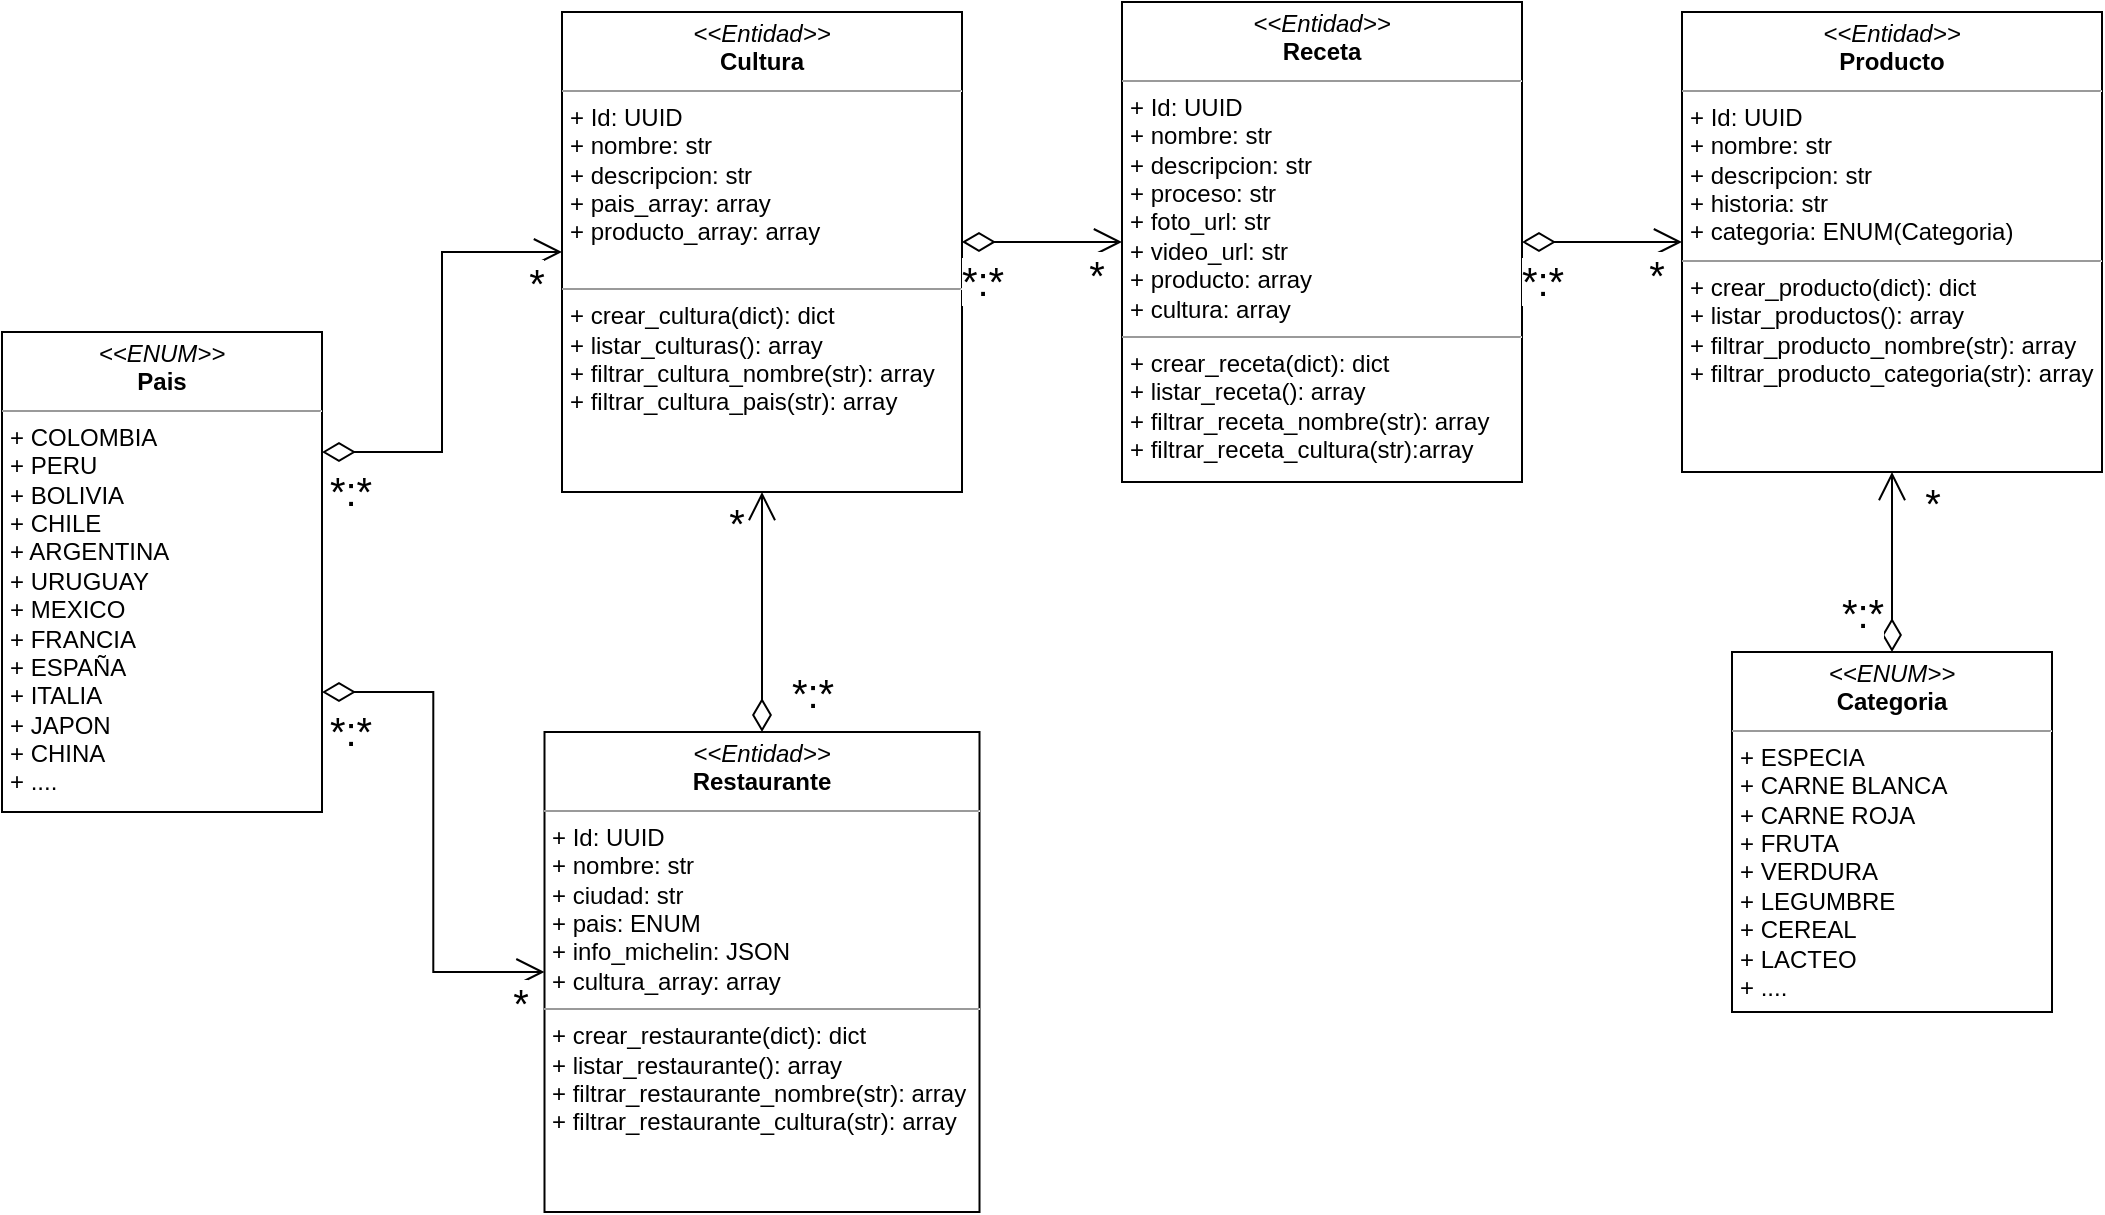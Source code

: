 <mxfile version="26.2.3">
  <diagram name="Page-1" id="c4acf3e9-155e-7222-9cf6-157b1a14988f">
    <mxGraphModel dx="1136" dy="818" grid="1" gridSize="10" guides="1" tooltips="1" connect="1" arrows="1" fold="1" page="1" pageScale="1" pageWidth="1100" pageHeight="850" background="none" math="0" shadow="0">
      <root>
        <mxCell id="0" />
        <mxCell id="1" parent="0" />
        <mxCell id="avFDjifCvqGZqrE_Zj8K-1" value="&lt;p style=&quot;margin:0px;margin-top:4px;text-align:center;&quot;&gt;&lt;i&gt;&amp;lt;&amp;lt;Entidad&amp;gt;&amp;gt;&lt;/i&gt;&lt;br&gt;&lt;b&gt;Cultura&lt;/b&gt;&lt;/p&gt;&lt;hr size=&quot;1&quot;&gt;&lt;p style=&quot;margin:0px;margin-left:4px;&quot;&gt;+ Id: UUID&lt;br&gt;+ nombre: str&lt;/p&gt;&lt;p style=&quot;margin:0px;margin-left:4px;&quot;&gt;+ descripcion: str&lt;/p&gt;&lt;p style=&quot;margin:0px;margin-left:4px;&quot;&gt;+ pais_array: array&lt;/p&gt;&lt;p style=&quot;margin:0px;margin-left:4px;&quot;&gt;+ producto_array: array&lt;/p&gt;&lt;div&gt;&lt;br&gt;&lt;/div&gt;&lt;hr size=&quot;1&quot;&gt;&lt;p style=&quot;margin:0px;margin-left:4px;&quot;&gt;+ crear_cultura(dict): dict&lt;/p&gt;&lt;p style=&quot;margin:0px;margin-left:4px;&quot;&gt;+ listar_culturas(): array&lt;br&gt;+ filtrar_cultura_nombre(str): array&lt;/p&gt;&lt;p style=&quot;margin:0px;margin-left:4px;&quot;&gt;+ filtrar_cultura_pais(str): array&lt;/p&gt;&lt;p style=&quot;margin:0px;margin-left:4px;&quot;&gt;&lt;br&gt;&lt;/p&gt;" style="verticalAlign=top;align=left;overflow=fill;fontSize=12;fontFamily=Helvetica;html=1;rounded=0;shadow=0;comic=0;labelBackgroundColor=none;strokeWidth=1" vertex="1" parent="1">
          <mxGeometry x="300" y="80" width="200" height="240" as="geometry" />
        </mxCell>
        <mxCell id="avFDjifCvqGZqrE_Zj8K-2" value="&lt;p style=&quot;margin:0px;margin-top:4px;text-align:center;&quot;&gt;&lt;i&gt;&amp;lt;&amp;lt;ENUM&amp;gt;&amp;gt;&lt;/i&gt;&lt;br&gt;&lt;b&gt;Categoria&lt;/b&gt;&lt;/p&gt;&lt;hr size=&quot;1&quot;&gt;&lt;p style=&quot;margin:0px;margin-left:4px;&quot;&gt;+ ESPECIA&lt;br&gt;&lt;/p&gt;&lt;p style=&quot;margin:0px;margin-left:4px;&quot;&gt;+ CARNE BLANCA&lt;/p&gt;&lt;p style=&quot;margin:0px;margin-left:4px;&quot;&gt;+ CARNE ROJA&lt;/p&gt;&lt;p style=&quot;margin:0px;margin-left:4px;&quot;&gt;+ FRUTA&lt;/p&gt;&lt;p style=&quot;margin:0px;margin-left:4px;&quot;&gt;+ VERDURA&lt;/p&gt;&lt;p style=&quot;margin:0px;margin-left:4px;&quot;&gt;+ LEGUMBRE&lt;/p&gt;&lt;p style=&quot;margin:0px;margin-left:4px;&quot;&gt;+ CEREAL&lt;/p&gt;&lt;p style=&quot;margin:0px;margin-left:4px;&quot;&gt;+ LACTEO&lt;/p&gt;&lt;p style=&quot;margin:0px;margin-left:4px;&quot;&gt;+ ....&lt;/p&gt;" style="verticalAlign=top;align=left;overflow=fill;fontSize=12;fontFamily=Helvetica;html=1;rounded=0;shadow=0;comic=0;labelBackgroundColor=none;strokeWidth=1" vertex="1" parent="1">
          <mxGeometry x="885" y="400" width="160" height="180" as="geometry" />
        </mxCell>
        <mxCell id="avFDjifCvqGZqrE_Zj8K-3" value="&lt;p style=&quot;margin:0px;margin-top:4px;text-align:center;&quot;&gt;&lt;i&gt;&amp;lt;&amp;lt;Entidad&amp;gt;&amp;gt;&lt;/i&gt;&lt;br&gt;&lt;b&gt;Producto&lt;/b&gt;&lt;/p&gt;&lt;hr size=&quot;1&quot;&gt;&lt;p style=&quot;margin:0px;margin-left:4px;&quot;&gt;+ Id: UUID&lt;br&gt;+ nombre: str&lt;/p&gt;&lt;p style=&quot;margin:0px;margin-left:4px;&quot;&gt;+ descripcion: str&lt;/p&gt;&lt;p style=&quot;margin:0px;margin-left:4px;&quot;&gt;+ historia: str&lt;/p&gt;&lt;p style=&quot;margin:0px;margin-left:4px;&quot;&gt;+ categoria: ENUM(Categoria)&lt;/p&gt;&lt;hr size=&quot;1&quot;&gt;&lt;p style=&quot;margin:0px;margin-left:4px;&quot;&gt;+ crear_producto(dict): dict&lt;br&gt;+ listar_productos(): array&lt;/p&gt;&lt;p style=&quot;margin:0px;margin-left:4px;&quot;&gt;+ filtrar_producto_nombre(str): array&lt;/p&gt;&lt;p style=&quot;margin:0px;margin-left:4px;&quot;&gt;+ filtrar_producto_categoria(str): array&lt;/p&gt;" style="verticalAlign=top;align=left;overflow=fill;fontSize=12;fontFamily=Helvetica;html=1;rounded=0;shadow=0;comic=0;labelBackgroundColor=none;strokeWidth=1" vertex="1" parent="1">
          <mxGeometry x="860" y="80" width="210" height="230" as="geometry" />
        </mxCell>
        <mxCell id="avFDjifCvqGZqrE_Zj8K-4" value="&lt;p style=&quot;margin:0px;margin-top:4px;text-align:center;&quot;&gt;&lt;i&gt;&amp;lt;&amp;lt;Entidad&amp;gt;&amp;gt;&lt;/i&gt;&lt;br&gt;&lt;b&gt;Receta&lt;/b&gt;&lt;/p&gt;&lt;hr size=&quot;1&quot;&gt;&lt;p style=&quot;margin:0px;margin-left:4px;&quot;&gt;+ Id: UUID&lt;br&gt;+ nombre: str&lt;/p&gt;&lt;p style=&quot;margin:0px;margin-left:4px;&quot;&gt;+ descripcion: str&lt;/p&gt;&lt;p style=&quot;margin:0px;margin-left:4px;&quot;&gt;+ proceso: str&lt;/p&gt;&lt;p style=&quot;margin:0px;margin-left:4px;&quot;&gt;+ foto_url: str&lt;/p&gt;&lt;p style=&quot;margin:0px;margin-left:4px;&quot;&gt;+ video_url: str&lt;/p&gt;&lt;p style=&quot;margin:0px;margin-left:4px;&quot;&gt;+ producto: array&lt;/p&gt;&lt;p style=&quot;margin:0px;margin-left:4px;&quot;&gt;+ cultura: array&lt;/p&gt;&lt;hr size=&quot;1&quot;&gt;&lt;p style=&quot;margin:0px;margin-left:4px;&quot;&gt;+ crear_receta(dict): dict&lt;br&gt;+ listar_receta(): array&lt;/p&gt;&lt;p style=&quot;margin:0px;margin-left:4px;&quot;&gt;+ filtrar_receta_nombre(str): array&lt;/p&gt;&lt;p style=&quot;margin:0px;margin-left:4px;&quot;&gt;+ filtrar_receta_cultura(str):array&lt;/p&gt;" style="verticalAlign=top;align=left;overflow=fill;fontSize=12;fontFamily=Helvetica;html=1;rounded=0;shadow=0;comic=0;labelBackgroundColor=none;strokeWidth=1" vertex="1" parent="1">
          <mxGeometry x="580" y="75" width="200" height="240" as="geometry" />
        </mxCell>
        <mxCell id="avFDjifCvqGZqrE_Zj8K-5" value="&lt;p style=&quot;margin:0px;margin-top:4px;text-align:center;&quot;&gt;&lt;i&gt;&amp;lt;&amp;lt;Entidad&amp;gt;&amp;gt;&lt;/i&gt;&lt;br&gt;&lt;b&gt;Restaurante&lt;/b&gt;&lt;/p&gt;&lt;hr size=&quot;1&quot;&gt;&lt;p style=&quot;margin:0px;margin-left:4px;&quot;&gt;+ Id: UUID&lt;br&gt;+ nombre: str&lt;/p&gt;&lt;p style=&quot;margin:0px;margin-left:4px;&quot;&gt;+ ciudad: str&lt;/p&gt;&lt;p style=&quot;margin:0px;margin-left:4px;&quot;&gt;+ pais: ENUM&lt;/p&gt;&lt;p style=&quot;margin:0px;margin-left:4px;&quot;&gt;+ info_michelin: JSON&lt;/p&gt;&lt;p style=&quot;margin:0px;margin-left:4px;&quot;&gt;+ cultura_array: array&lt;/p&gt;&lt;hr size=&quot;1&quot;&gt;&lt;p style=&quot;margin:0px;margin-left:4px;&quot;&gt;+ crear_restaurante(dict): dict&lt;br&gt;+ listar_restaurante(): array&lt;/p&gt;&lt;p style=&quot;margin:0px;margin-left:4px;&quot;&gt;+ filtrar_restaurante_nombre(str): array&lt;/p&gt;&lt;p style=&quot;margin:0px;margin-left:4px;&quot;&gt;+ filtrar_restaurante_cultura(str): array&lt;/p&gt;" style="verticalAlign=top;align=left;overflow=fill;fontSize=12;fontFamily=Helvetica;html=1;rounded=0;shadow=0;comic=0;labelBackgroundColor=none;strokeWidth=1" vertex="1" parent="1">
          <mxGeometry x="291.25" y="440" width="217.5" height="240" as="geometry" />
        </mxCell>
        <mxCell id="avFDjifCvqGZqrE_Zj8K-6" value="&lt;p style=&quot;margin:0px;margin-top:4px;text-align:center;&quot;&gt;&lt;i&gt;&amp;lt;&amp;lt;ENUM&amp;gt;&amp;gt;&lt;/i&gt;&lt;br&gt;&lt;b&gt;Pais&lt;/b&gt;&lt;/p&gt;&lt;hr size=&quot;1&quot;&gt;&lt;p style=&quot;margin:0px;margin-left:4px;&quot;&gt;+ COLOMBIA&lt;/p&gt;&lt;p style=&quot;margin:0px;margin-left:4px;&quot;&gt;+ PERU&lt;/p&gt;&lt;p style=&quot;margin:0px;margin-left:4px;&quot;&gt;+ BOLIVIA&lt;/p&gt;&lt;p style=&quot;margin:0px;margin-left:4px;&quot;&gt;+ CHILE&lt;/p&gt;&lt;p style=&quot;margin:0px;margin-left:4px;&quot;&gt;+ ARGENTINA&lt;/p&gt;&lt;p style=&quot;margin:0px;margin-left:4px;&quot;&gt;+ URUGUAY&lt;/p&gt;&lt;p style=&quot;margin:0px;margin-left:4px;&quot;&gt;+ MEXICO&lt;/p&gt;&lt;p style=&quot;margin:0px;margin-left:4px;&quot;&gt;+ FRANCIA&lt;/p&gt;&lt;p style=&quot;margin:0px;margin-left:4px;&quot;&gt;+ ESPAÑA&lt;/p&gt;&lt;p style=&quot;margin:0px;margin-left:4px;&quot;&gt;+ ITALIA&lt;/p&gt;&lt;p style=&quot;margin:0px;margin-left:4px;&quot;&gt;+ JAPON&lt;/p&gt;&lt;p style=&quot;margin:0px;margin-left:4px;&quot;&gt;+ CHINA&lt;/p&gt;&lt;p style=&quot;margin:0px;margin-left:4px;&quot;&gt;+ ....&lt;/p&gt;" style="verticalAlign=top;align=left;overflow=fill;fontSize=12;fontFamily=Helvetica;html=1;rounded=0;shadow=0;comic=0;labelBackgroundColor=none;strokeWidth=1" vertex="1" parent="1">
          <mxGeometry x="20" y="240" width="160" height="240" as="geometry" />
        </mxCell>
        <mxCell id="avFDjifCvqGZqrE_Zj8K-13" value="" style="endArrow=open;html=1;endSize=12;startArrow=diamondThin;startSize=14;startFill=0;edgeStyle=orthogonalEdgeStyle;rounded=0;entryX=0;entryY=0.5;entryDx=0;entryDy=0;exitX=1;exitY=0.25;exitDx=0;exitDy=0;strokeColor=default;align=center;verticalAlign=middle;fontFamily=Helvetica;fontSize=11;fontColor=default;labelBackgroundColor=default;" edge="1" parent="1" source="avFDjifCvqGZqrE_Zj8K-6" target="avFDjifCvqGZqrE_Zj8K-1">
          <mxGeometry relative="1" as="geometry">
            <mxPoint x="120" y="360" as="sourcePoint" />
            <mxPoint x="280" y="360" as="targetPoint" />
          </mxGeometry>
        </mxCell>
        <mxCell id="avFDjifCvqGZqrE_Zj8K-14" value="*:*" style="edgeLabel;resizable=0;html=1;align=center;verticalAlign=middle;spacing=2;fontSize=20;rounded=0;strokeColor=default;fontFamily=Helvetica;fontColor=default;labelBackgroundColor=default;" connectable="0" vertex="1" parent="avFDjifCvqGZqrE_Zj8K-13">
          <mxGeometry x="-1" relative="1" as="geometry">
            <mxPoint x="14" y="19" as="offset" />
          </mxGeometry>
        </mxCell>
        <mxCell id="avFDjifCvqGZqrE_Zj8K-15" value="*" style="edgeLabel;resizable=0;html=1;align=center;verticalAlign=middle;fontSize=20;rounded=0;strokeColor=default;fontFamily=Helvetica;fontColor=default;labelBackgroundColor=default;" connectable="0" vertex="1" parent="avFDjifCvqGZqrE_Zj8K-13">
          <mxGeometry x="1" relative="1" as="geometry">
            <mxPoint x="-13" y="15" as="offset" />
          </mxGeometry>
        </mxCell>
        <mxCell id="avFDjifCvqGZqrE_Zj8K-25" value="" style="endArrow=open;html=1;endSize=12;startArrow=diamondThin;startSize=14;startFill=0;edgeStyle=orthogonalEdgeStyle;rounded=0;entryX=0;entryY=0.5;entryDx=0;entryDy=0;exitX=1;exitY=0.75;exitDx=0;exitDy=0;strokeColor=default;align=center;verticalAlign=middle;fontFamily=Helvetica;fontSize=11;fontColor=default;labelBackgroundColor=default;" edge="1" parent="1" source="avFDjifCvqGZqrE_Zj8K-6" target="avFDjifCvqGZqrE_Zj8K-5">
          <mxGeometry relative="1" as="geometry">
            <mxPoint x="190" y="310" as="sourcePoint" />
            <mxPoint x="310" y="210" as="targetPoint" />
          </mxGeometry>
        </mxCell>
        <mxCell id="avFDjifCvqGZqrE_Zj8K-26" value="*:*" style="edgeLabel;resizable=0;html=1;align=center;verticalAlign=middle;spacing=2;fontSize=20;rounded=0;strokeColor=default;fontFamily=Helvetica;fontColor=default;labelBackgroundColor=default;" connectable="0" vertex="1" parent="avFDjifCvqGZqrE_Zj8K-25">
          <mxGeometry x="-1" relative="1" as="geometry">
            <mxPoint x="14" y="19" as="offset" />
          </mxGeometry>
        </mxCell>
        <mxCell id="avFDjifCvqGZqrE_Zj8K-27" value="*" style="edgeLabel;resizable=0;html=1;align=center;verticalAlign=middle;fontSize=20;rounded=0;strokeColor=default;fontFamily=Helvetica;fontColor=default;labelBackgroundColor=default;" connectable="0" vertex="1" parent="avFDjifCvqGZqrE_Zj8K-25">
          <mxGeometry x="1" relative="1" as="geometry">
            <mxPoint x="-13" y="15" as="offset" />
          </mxGeometry>
        </mxCell>
        <mxCell id="avFDjifCvqGZqrE_Zj8K-28" value="" style="endArrow=open;html=1;endSize=12;startArrow=diamondThin;startSize=14;startFill=0;edgeStyle=orthogonalEdgeStyle;rounded=0;exitX=0.5;exitY=0;exitDx=0;exitDy=0;strokeColor=default;align=center;verticalAlign=middle;fontFamily=Helvetica;fontSize=11;fontColor=default;labelBackgroundColor=default;" edge="1" parent="1" source="avFDjifCvqGZqrE_Zj8K-5" target="avFDjifCvqGZqrE_Zj8K-1">
          <mxGeometry relative="1" as="geometry">
            <mxPoint x="190" y="430" as="sourcePoint" />
            <mxPoint x="310" y="570" as="targetPoint" />
          </mxGeometry>
        </mxCell>
        <mxCell id="avFDjifCvqGZqrE_Zj8K-29" value="*:*" style="edgeLabel;resizable=0;html=1;align=center;verticalAlign=middle;spacing=2;fontSize=20;rounded=0;strokeColor=default;fontFamily=Helvetica;fontColor=default;labelBackgroundColor=default;" connectable="0" vertex="1" parent="avFDjifCvqGZqrE_Zj8K-28">
          <mxGeometry x="-1" relative="1" as="geometry">
            <mxPoint x="25" y="-20" as="offset" />
          </mxGeometry>
        </mxCell>
        <mxCell id="avFDjifCvqGZqrE_Zj8K-30" value="*" style="edgeLabel;resizable=0;html=1;align=center;verticalAlign=middle;fontSize=20;rounded=0;strokeColor=default;fontFamily=Helvetica;fontColor=default;labelBackgroundColor=default;" connectable="0" vertex="1" parent="avFDjifCvqGZqrE_Zj8K-28">
          <mxGeometry x="1" relative="1" as="geometry">
            <mxPoint x="-13" y="15" as="offset" />
          </mxGeometry>
        </mxCell>
        <mxCell id="avFDjifCvqGZqrE_Zj8K-31" value="" style="endArrow=open;html=1;endSize=12;startArrow=diamondThin;startSize=14;startFill=0;edgeStyle=orthogonalEdgeStyle;rounded=0;entryX=0.5;entryY=1;entryDx=0;entryDy=0;exitX=0.5;exitY=0;exitDx=0;exitDy=0;strokeColor=default;align=center;verticalAlign=middle;fontFamily=Helvetica;fontSize=11;fontColor=default;labelBackgroundColor=default;" edge="1" parent="1" source="avFDjifCvqGZqrE_Zj8K-2" target="avFDjifCvqGZqrE_Zj8K-3">
          <mxGeometry relative="1" as="geometry">
            <mxPoint x="760" y="695" as="sourcePoint" />
            <mxPoint x="720" y="490" as="targetPoint" />
          </mxGeometry>
        </mxCell>
        <mxCell id="avFDjifCvqGZqrE_Zj8K-32" value="*:*" style="edgeLabel;resizable=0;html=1;align=center;verticalAlign=middle;spacing=2;fontSize=20;rounded=0;strokeColor=default;fontFamily=Helvetica;fontColor=default;labelBackgroundColor=default;" connectable="0" vertex="1" parent="avFDjifCvqGZqrE_Zj8K-31">
          <mxGeometry x="-1" relative="1" as="geometry">
            <mxPoint x="-15" y="-20" as="offset" />
          </mxGeometry>
        </mxCell>
        <mxCell id="avFDjifCvqGZqrE_Zj8K-33" value="*" style="edgeLabel;resizable=0;html=1;align=center;verticalAlign=middle;fontSize=20;rounded=0;strokeColor=default;fontFamily=Helvetica;fontColor=default;labelBackgroundColor=default;" connectable="0" vertex="1" parent="avFDjifCvqGZqrE_Zj8K-31">
          <mxGeometry x="1" relative="1" as="geometry">
            <mxPoint x="20" y="15" as="offset" />
          </mxGeometry>
        </mxCell>
        <mxCell id="avFDjifCvqGZqrE_Zj8K-34" value="" style="endArrow=open;html=1;endSize=12;startArrow=diamondThin;startSize=14;startFill=0;edgeStyle=orthogonalEdgeStyle;rounded=0;entryX=0;entryY=0.5;entryDx=0;entryDy=0;exitX=1;exitY=0.5;exitDx=0;exitDy=0;strokeColor=default;align=center;verticalAlign=middle;fontFamily=Helvetica;fontSize=11;fontColor=default;labelBackgroundColor=default;" edge="1" parent="1" source="avFDjifCvqGZqrE_Zj8K-4" target="avFDjifCvqGZqrE_Zj8K-3">
          <mxGeometry relative="1" as="geometry">
            <mxPoint x="890" y="420" as="sourcePoint" />
            <mxPoint x="740" y="420" as="targetPoint" />
          </mxGeometry>
        </mxCell>
        <mxCell id="avFDjifCvqGZqrE_Zj8K-35" value="*:*" style="edgeLabel;resizable=0;html=1;align=center;verticalAlign=middle;spacing=2;fontSize=20;rounded=0;strokeColor=default;fontFamily=Helvetica;fontColor=default;labelBackgroundColor=default;" connectable="0" vertex="1" parent="avFDjifCvqGZqrE_Zj8K-34">
          <mxGeometry x="-1" relative="1" as="geometry">
            <mxPoint x="10" y="19" as="offset" />
          </mxGeometry>
        </mxCell>
        <mxCell id="avFDjifCvqGZqrE_Zj8K-36" value="*" style="edgeLabel;resizable=0;html=1;align=center;verticalAlign=middle;fontSize=20;rounded=0;strokeColor=default;fontFamily=Helvetica;fontColor=default;labelBackgroundColor=default;" connectable="0" vertex="1" parent="avFDjifCvqGZqrE_Zj8K-34">
          <mxGeometry x="1" relative="1" as="geometry">
            <mxPoint x="-13" y="16" as="offset" />
          </mxGeometry>
        </mxCell>
        <mxCell id="avFDjifCvqGZqrE_Zj8K-37" value="" style="endArrow=open;html=1;endSize=12;startArrow=diamondThin;startSize=14;startFill=0;edgeStyle=orthogonalEdgeStyle;rounded=0;entryX=0;entryY=0.5;entryDx=0;entryDy=0;exitX=1;exitY=0.479;exitDx=0;exitDy=0;strokeColor=default;align=center;verticalAlign=middle;fontFamily=Helvetica;fontSize=11;fontColor=default;labelBackgroundColor=default;exitPerimeter=0;" edge="1" parent="1" source="avFDjifCvqGZqrE_Zj8K-1" target="avFDjifCvqGZqrE_Zj8K-4">
          <mxGeometry relative="1" as="geometry">
            <mxPoint x="790" y="224" as="sourcePoint" />
            <mxPoint x="870" y="224" as="targetPoint" />
          </mxGeometry>
        </mxCell>
        <mxCell id="avFDjifCvqGZqrE_Zj8K-38" value="*:*" style="edgeLabel;resizable=0;html=1;align=center;verticalAlign=middle;spacing=2;fontSize=20;rounded=0;strokeColor=default;fontFamily=Helvetica;fontColor=default;labelBackgroundColor=default;" connectable="0" vertex="1" parent="avFDjifCvqGZqrE_Zj8K-37">
          <mxGeometry x="-1" relative="1" as="geometry">
            <mxPoint x="10" y="19" as="offset" />
          </mxGeometry>
        </mxCell>
        <mxCell id="avFDjifCvqGZqrE_Zj8K-39" value="*" style="edgeLabel;resizable=0;html=1;align=center;verticalAlign=middle;fontSize=20;rounded=0;strokeColor=default;fontFamily=Helvetica;fontColor=default;labelBackgroundColor=default;" connectable="0" vertex="1" parent="avFDjifCvqGZqrE_Zj8K-37">
          <mxGeometry x="1" relative="1" as="geometry">
            <mxPoint x="-13" y="16" as="offset" />
          </mxGeometry>
        </mxCell>
      </root>
    </mxGraphModel>
  </diagram>
</mxfile>
